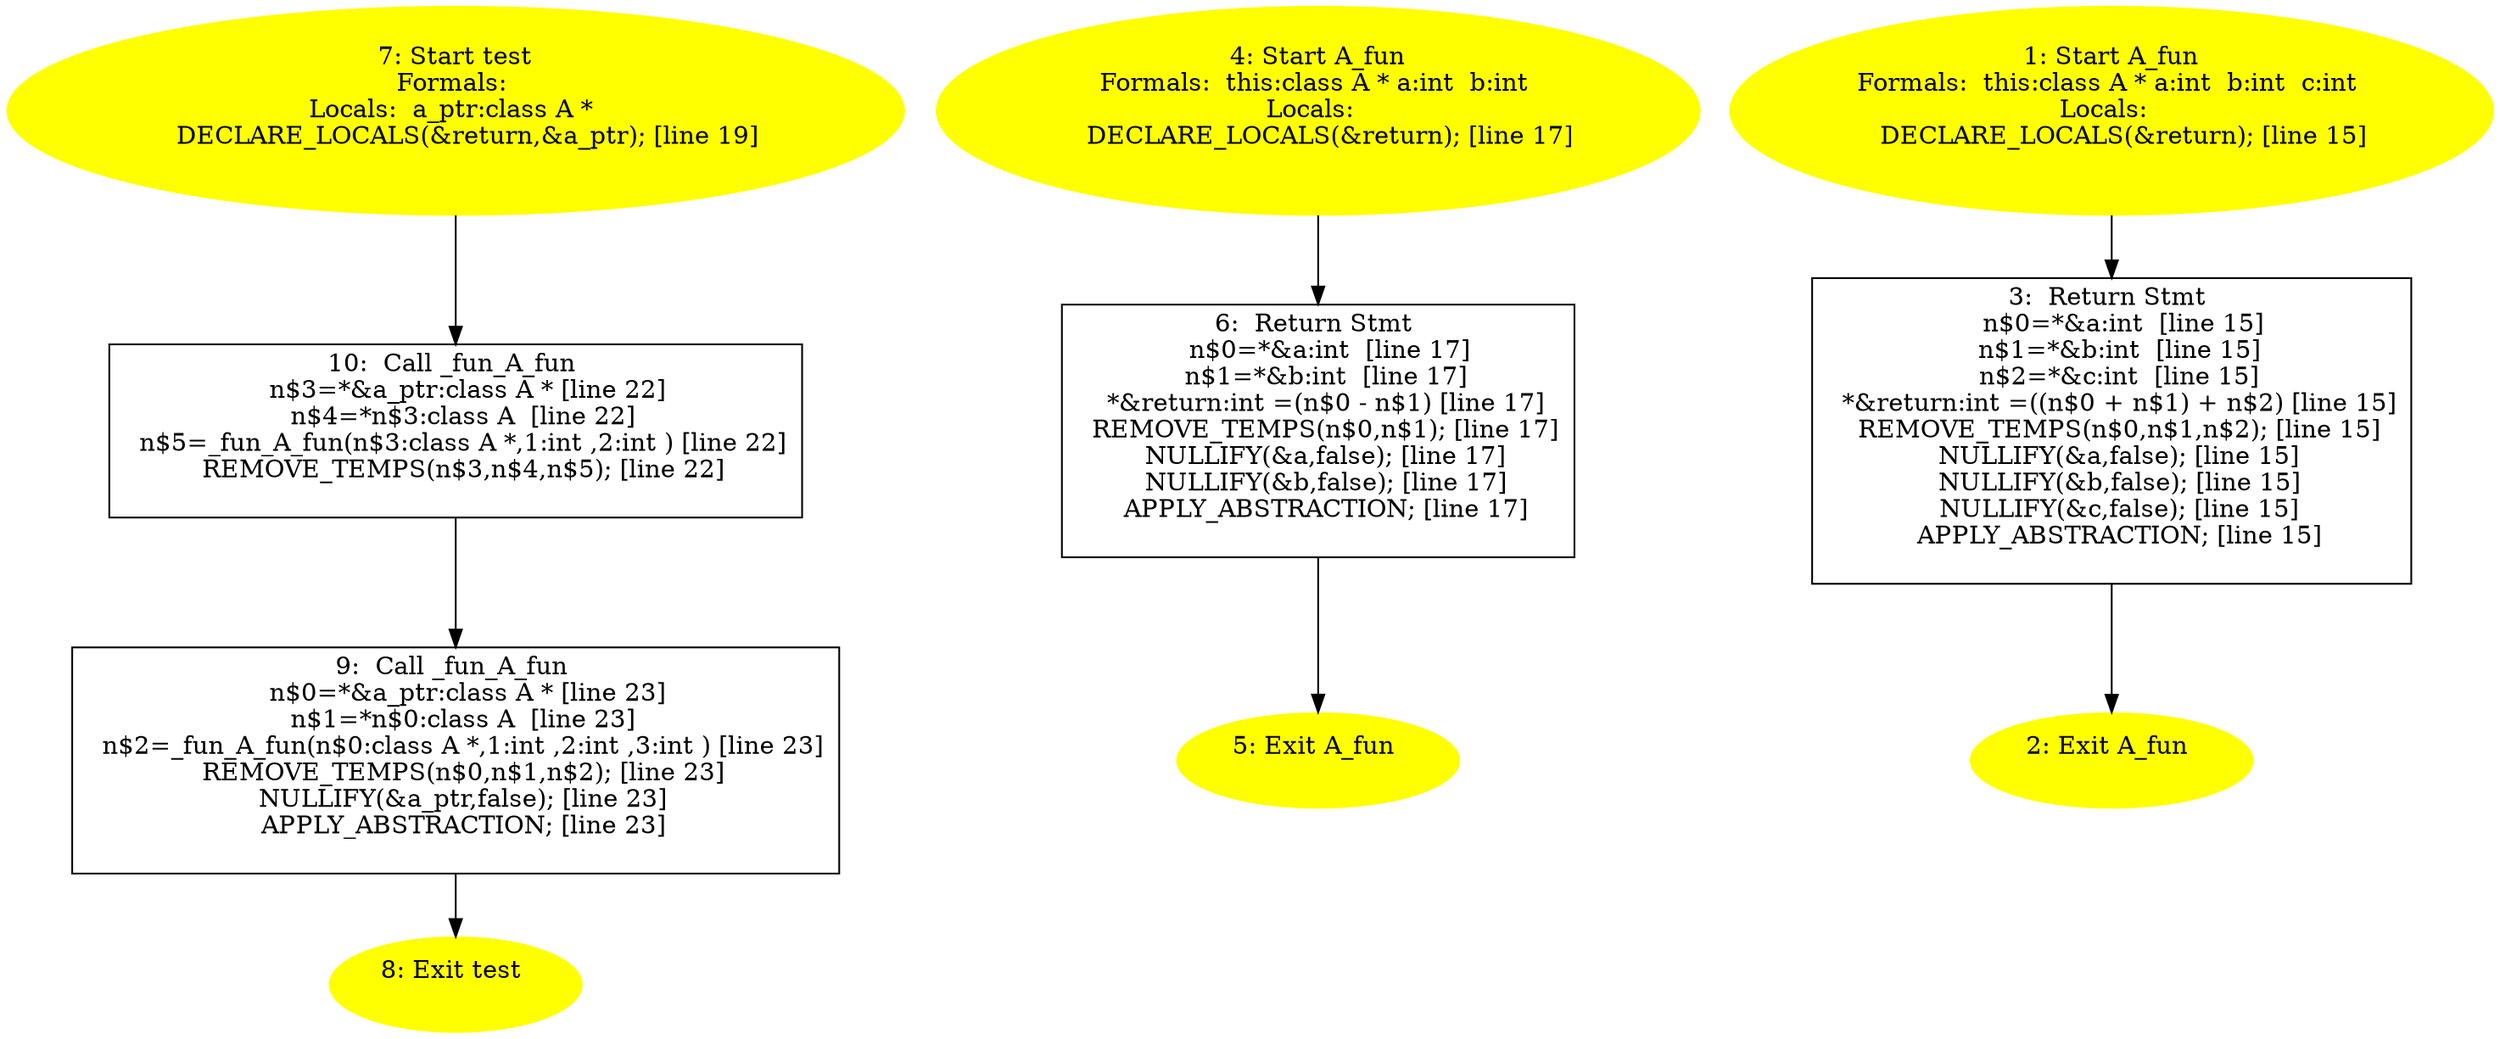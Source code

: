 digraph iCFG {
10 [label="10:  Call _fun_A_fun \n   n$3=*&a_ptr:class A * [line 22]\n  n$4=*n$3:class A  [line 22]\n  n$5=_fun_A_fun(n$3:class A *,1:int ,2:int ) [line 22]\n  REMOVE_TEMPS(n$3,n$4,n$5); [line 22]\n " shape="box"]
	

	 10 -> 9 ;
9 [label="9:  Call _fun_A_fun \n   n$0=*&a_ptr:class A * [line 23]\n  n$1=*n$0:class A  [line 23]\n  n$2=_fun_A_fun(n$0:class A *,1:int ,2:int ,3:int ) [line 23]\n  REMOVE_TEMPS(n$0,n$1,n$2); [line 23]\n  NULLIFY(&a_ptr,false); [line 23]\n  APPLY_ABSTRACTION; [line 23]\n " shape="box"]
	

	 9 -> 8 ;
8 [label="8: Exit test \n  " color=yellow style=filled]
	

7 [label="7: Start test\nFormals: \nLocals:  a_ptr:class A * \n   DECLARE_LOCALS(&return,&a_ptr); [line 19]\n " color=yellow style=filled]
	

	 7 -> 10 ;
6 [label="6:  Return Stmt \n   n$0=*&a:int  [line 17]\n  n$1=*&b:int  [line 17]\n  *&return:int =(n$0 - n$1) [line 17]\n  REMOVE_TEMPS(n$0,n$1); [line 17]\n  NULLIFY(&a,false); [line 17]\n  NULLIFY(&b,false); [line 17]\n  APPLY_ABSTRACTION; [line 17]\n " shape="box"]
	

	 6 -> 5 ;
5 [label="5: Exit A_fun \n  " color=yellow style=filled]
	

4 [label="4: Start A_fun\nFormals:  this:class A * a:int  b:int \nLocals:  \n   DECLARE_LOCALS(&return); [line 17]\n " color=yellow style=filled]
	

	 4 -> 6 ;
3 [label="3:  Return Stmt \n   n$0=*&a:int  [line 15]\n  n$1=*&b:int  [line 15]\n  n$2=*&c:int  [line 15]\n  *&return:int =((n$0 + n$1) + n$2) [line 15]\n  REMOVE_TEMPS(n$0,n$1,n$2); [line 15]\n  NULLIFY(&a,false); [line 15]\n  NULLIFY(&b,false); [line 15]\n  NULLIFY(&c,false); [line 15]\n  APPLY_ABSTRACTION; [line 15]\n " shape="box"]
	

	 3 -> 2 ;
2 [label="2: Exit A_fun \n  " color=yellow style=filled]
	

1 [label="1: Start A_fun\nFormals:  this:class A * a:int  b:int  c:int \nLocals:  \n   DECLARE_LOCALS(&return); [line 15]\n " color=yellow style=filled]
	

	 1 -> 3 ;
}
